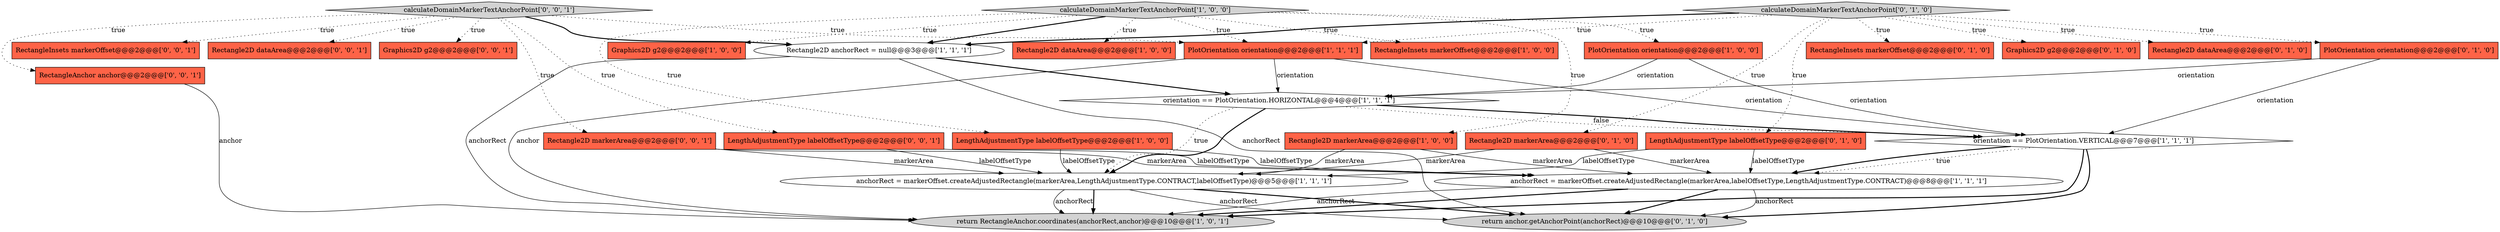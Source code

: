 digraph {
28 [style = filled, label = "Graphics2D g2@@@2@@@['0', '0', '1']", fillcolor = tomato, shape = box image = "AAA0AAABBB3BBB"];
17 [style = filled, label = "RectangleInsets markerOffset@@@2@@@['0', '1', '0']", fillcolor = tomato, shape = box image = "AAA0AAABBB2BBB"];
0 [style = filled, label = "anchorRect = markerOffset.createAdjustedRectangle(markerArea,labelOffsetType,LengthAdjustmentType.CONTRACT)@@@8@@@['1', '1', '1']", fillcolor = white, shape = ellipse image = "AAA0AAABBB1BBB"];
4 [style = filled, label = "orientation == PlotOrientation.VERTICAL@@@7@@@['1', '1', '1']", fillcolor = white, shape = diamond image = "AAA0AAABBB1BBB"];
24 [style = filled, label = "LengthAdjustmentType labelOffsetType@@@2@@@['0', '0', '1']", fillcolor = tomato, shape = box image = "AAA0AAABBB3BBB"];
6 [style = filled, label = "Graphics2D g2@@@2@@@['1', '0', '0']", fillcolor = tomato, shape = box image = "AAA0AAABBB1BBB"];
11 [style = filled, label = "Rectangle2D anchorRect = null@@@3@@@['1', '1', '1']", fillcolor = white, shape = ellipse image = "AAA0AAABBB1BBB"];
14 [style = filled, label = "Graphics2D g2@@@2@@@['0', '1', '0']", fillcolor = tomato, shape = box image = "AAA0AAABBB2BBB"];
21 [style = filled, label = "return anchor.getAnchorPoint(anchorRect)@@@10@@@['0', '1', '0']", fillcolor = lightgray, shape = ellipse image = "AAA0AAABBB2BBB"];
2 [style = filled, label = "Rectangle2D markerArea@@@2@@@['1', '0', '0']", fillcolor = tomato, shape = box image = "AAA0AAABBB1BBB"];
13 [style = filled, label = "calculateDomainMarkerTextAnchorPoint['1', '0', '0']", fillcolor = lightgray, shape = diamond image = "AAA0AAABBB1BBB"];
1 [style = filled, label = "return RectangleAnchor.coordinates(anchorRect,anchor)@@@10@@@['1', '0', '1']", fillcolor = lightgray, shape = ellipse image = "AAA0AAABBB1BBB"];
5 [style = filled, label = "PlotOrientation orientation@@@2@@@['1', '0', '0']", fillcolor = tomato, shape = box image = "AAA0AAABBB1BBB"];
27 [style = filled, label = "RectangleAnchor anchor@@@2@@@['0', '0', '1']", fillcolor = tomato, shape = box image = "AAA0AAABBB3BBB"];
18 [style = filled, label = "PlotOrientation orientation@@@2@@@['0', '1', '0']", fillcolor = tomato, shape = box image = "AAA0AAABBB2BBB"];
3 [style = filled, label = "LengthAdjustmentType labelOffsetType@@@2@@@['1', '0', '0']", fillcolor = tomato, shape = box image = "AAA0AAABBB1BBB"];
15 [style = filled, label = "calculateDomainMarkerTextAnchorPoint['0', '1', '0']", fillcolor = lightgray, shape = diamond image = "AAA0AAABBB2BBB"];
9 [style = filled, label = "anchorRect = markerOffset.createAdjustedRectangle(markerArea,LengthAdjustmentType.CONTRACT,labelOffsetType)@@@5@@@['1', '1', '1']", fillcolor = white, shape = ellipse image = "AAA0AAABBB1BBB"];
19 [style = filled, label = "Rectangle2D dataArea@@@2@@@['0', '1', '0']", fillcolor = tomato, shape = box image = "AAA0AAABBB2BBB"];
16 [style = filled, label = "Rectangle2D markerArea@@@2@@@['0', '1', '0']", fillcolor = tomato, shape = box image = "AAA0AAABBB2BBB"];
25 [style = filled, label = "calculateDomainMarkerTextAnchorPoint['0', '0', '1']", fillcolor = lightgray, shape = diamond image = "AAA0AAABBB3BBB"];
23 [style = filled, label = "RectangleInsets markerOffset@@@2@@@['0', '0', '1']", fillcolor = tomato, shape = box image = "AAA0AAABBB3BBB"];
22 [style = filled, label = "Rectangle2D markerArea@@@2@@@['0', '0', '1']", fillcolor = tomato, shape = box image = "AAA0AAABBB3BBB"];
26 [style = filled, label = "Rectangle2D dataArea@@@2@@@['0', '0', '1']", fillcolor = tomato, shape = box image = "AAA0AAABBB3BBB"];
8 [style = filled, label = "Rectangle2D dataArea@@@2@@@['1', '0', '0']", fillcolor = tomato, shape = box image = "AAA0AAABBB1BBB"];
7 [style = filled, label = "orientation == PlotOrientation.HORIZONTAL@@@4@@@['1', '1', '1']", fillcolor = white, shape = diamond image = "AAA0AAABBB1BBB"];
12 [style = filled, label = "PlotOrientation orientation@@@2@@@['1', '1', '1']", fillcolor = tomato, shape = box image = "AAA0AAABBB1BBB"];
20 [style = filled, label = "LengthAdjustmentType labelOffsetType@@@2@@@['0', '1', '0']", fillcolor = tomato, shape = box image = "AAA0AAABBB2BBB"];
10 [style = filled, label = "RectangleInsets markerOffset@@@2@@@['1', '0', '0']", fillcolor = tomato, shape = box image = "AAA0AAABBB1BBB"];
13->6 [style = dotted, label="true"];
2->0 [style = solid, label="markerArea"];
3->0 [style = solid, label="labelOffsetType"];
0->21 [style = solid, label="anchorRect"];
13->3 [style = dotted, label="true"];
13->12 [style = dotted, label="true"];
24->9 [style = solid, label="labelOffsetType"];
5->4 [style = solid, label="orientation"];
9->1 [style = solid, label="anchorRect"];
4->0 [style = dotted, label="true"];
15->18 [style = dotted, label="true"];
0->1 [style = solid, label="anchorRect"];
20->0 [style = solid, label="labelOffsetType"];
4->21 [style = bold, label=""];
24->0 [style = solid, label="labelOffsetType"];
15->20 [style = dotted, label="true"];
25->12 [style = dotted, label="true"];
13->5 [style = dotted, label="true"];
25->24 [style = dotted, label="true"];
25->28 [style = dotted, label="true"];
0->21 [style = bold, label=""];
7->4 [style = bold, label=""];
7->9 [style = dotted, label="true"];
3->9 [style = solid, label="labelOffsetType"];
15->14 [style = dotted, label="true"];
2->9 [style = solid, label="markerArea"];
22->9 [style = solid, label="markerArea"];
13->10 [style = dotted, label="true"];
16->0 [style = solid, label="markerArea"];
12->7 [style = solid, label="orientation"];
13->11 [style = bold, label=""];
15->16 [style = dotted, label="true"];
4->0 [style = bold, label=""];
12->1 [style = solid, label="anchor"];
5->7 [style = solid, label="orientation"];
15->17 [style = dotted, label="true"];
7->9 [style = bold, label=""];
13->2 [style = dotted, label="true"];
11->1 [style = solid, label="anchorRect"];
15->11 [style = bold, label=""];
18->7 [style = solid, label="orientation"];
13->8 [style = dotted, label="true"];
22->0 [style = solid, label="markerArea"];
11->21 [style = solid, label="anchorRect"];
18->4 [style = solid, label="orientation"];
27->1 [style = solid, label="anchor"];
0->1 [style = bold, label=""];
11->7 [style = bold, label=""];
25->11 [style = bold, label=""];
7->4 [style = dotted, label="false"];
15->19 [style = dotted, label="true"];
9->21 [style = bold, label=""];
25->22 [style = dotted, label="true"];
15->12 [style = dotted, label="true"];
16->9 [style = solid, label="markerArea"];
4->1 [style = bold, label=""];
20->9 [style = solid, label="labelOffsetType"];
25->23 [style = dotted, label="true"];
12->4 [style = solid, label="orientation"];
9->1 [style = bold, label=""];
25->27 [style = dotted, label="true"];
25->26 [style = dotted, label="true"];
9->21 [style = solid, label="anchorRect"];
}
